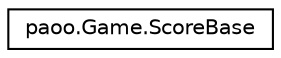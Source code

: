 digraph "Graphical Class Hierarchy"
{
 // LATEX_PDF_SIZE
  edge [fontname="Helvetica",fontsize="10",labelfontname="Helvetica",labelfontsize="10"];
  node [fontname="Helvetica",fontsize="10",shape=record];
  rankdir="LR";
  Node0 [label="paoo.Game.ScoreBase",height=0.2,width=0.4,color="black", fillcolor="white", style="filled",URL="$classpaoo_1_1_game_1_1_score_base.html",tooltip=" "];
}
